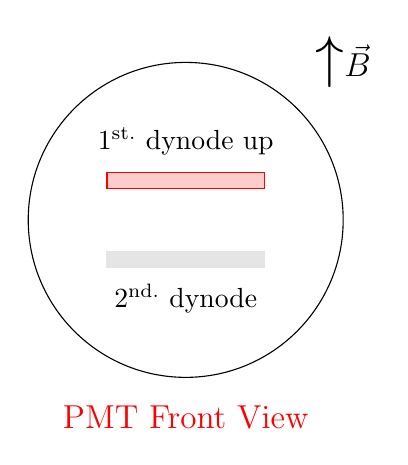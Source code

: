 
\begin{tikzpicture}[]
  \draw (0,0) circle (2);
  \draw[color=red,fill=red!20] (-1,0.4) rectangle (1,0.6);
  \draw[color=gray!20,fill=gray!20] (-1,-0.4) rectangle (1,-0.6);
  \path (0, 1) node[] {\normalsize{1$^\text{st.}$ dynode up}};
  \path (0, -1) node[] {\normalsize{2$^\text{nd.}$ dynode}};
  %% \draw[thick,->] (1,-1) to (0.15, 0);
  \path (2,2.) node[] {\huge{$\uparrow$}\large{$\vec{B}$}};  
  \path (0,-2.5) node[text=red] {\large{PMT Front View}};  
\end{tikzpicture}


%% Configure (x)emacs for this file ...
%% Local Variables:
%% mode: latex
%% End:
